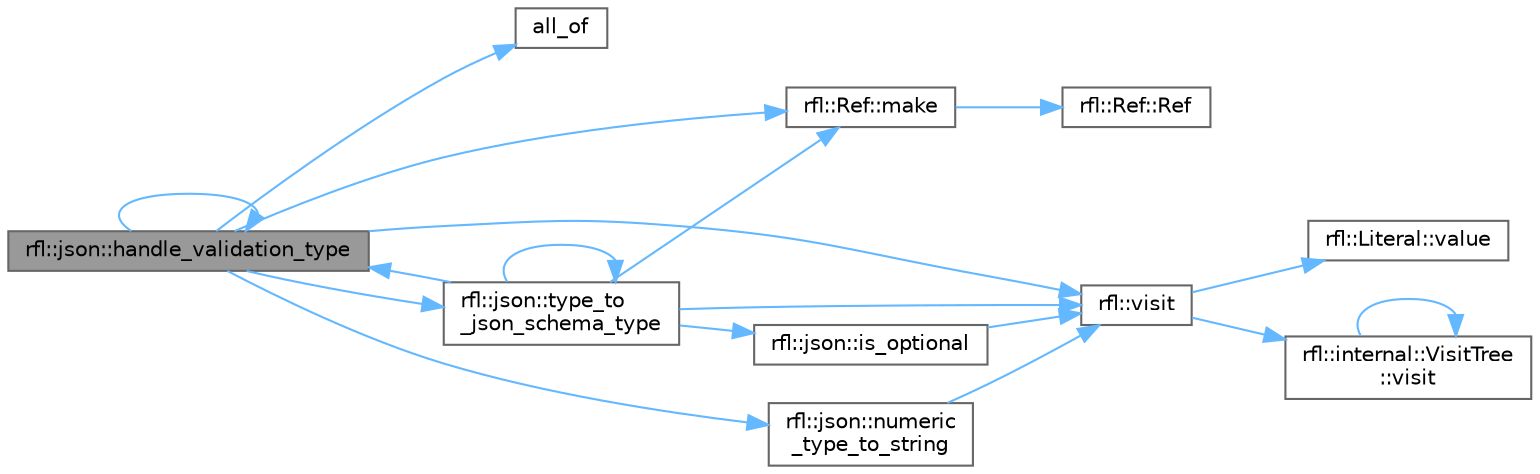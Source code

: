 digraph "rfl::json::handle_validation_type"
{
 // LATEX_PDF_SIZE
  bgcolor="transparent";
  edge [fontname=Helvetica,fontsize=10,labelfontname=Helvetica,labelfontsize=10];
  node [fontname=Helvetica,fontsize=10,shape=box,height=0.2,width=0.4];
  rankdir="LR";
  Node1 [id="Node000001",label="rfl::json::handle_validation_type",height=0.2,width=0.4,color="gray40", fillcolor="grey60", style="filled", fontcolor="black",tooltip=" "];
  Node1 -> Node2 [id="edge18_Node000001_Node000002",color="steelblue1",style="solid",tooltip=" "];
  Node2 [id="Node000002",label="all_of",height=0.2,width=0.4,color="grey40", fillcolor="white", style="filled",URL="$test__container__move__support_8h.html#a4c146b974f38f6dd39c7b6adfbc471b1",tooltip=" "];
  Node1 -> Node1 [id="edge19_Node000001_Node000001",color="steelblue1",style="solid",tooltip=" "];
  Node1 -> Node3 [id="edge20_Node000001_Node000003",color="steelblue1",style="solid",tooltip=" "];
  Node3 [id="Node000003",label="rfl::Ref::make",height=0.2,width=0.4,color="grey40", fillcolor="white", style="filled",URL="$classrfl_1_1_ref.html#a1501cd0fd114b2dd113fb3abe974275d",tooltip=" "];
  Node3 -> Node4 [id="edge21_Node000003_Node000004",color="steelblue1",style="solid",tooltip=" "];
  Node4 [id="Node000004",label="rfl::Ref::Ref",height=0.2,width=0.4,color="grey40", fillcolor="white", style="filled",URL="$classrfl_1_1_ref.html#a157d7b0b3b1bc2b0833c0843bf056d04",tooltip=" "];
  Node1 -> Node5 [id="edge22_Node000001_Node000005",color="steelblue1",style="solid",tooltip=" "];
  Node5 [id="Node000005",label="rfl::json::numeric\l_type_to_string",height=0.2,width=0.4,color="grey40", fillcolor="white", style="filled",URL="$namespacerfl_1_1json.html#aae763c97ab6ad93b8ff7d38a79539cb7",tooltip=" "];
  Node5 -> Node6 [id="edge23_Node000005_Node000006",color="steelblue1",style="solid",tooltip=" "];
  Node6 [id="Node000006",label="rfl::visit",height=0.2,width=0.4,color="grey40", fillcolor="white", style="filled",URL="$namespacerfl.html#ab818223fa1c483a720a5004db13c118b",tooltip=" "];
  Node6 -> Node7 [id="edge24_Node000006_Node000007",color="steelblue1",style="solid",tooltip=" "];
  Node7 [id="Node000007",label="rfl::Literal::value",height=0.2,width=0.4,color="grey40", fillcolor="white", style="filled",URL="$classrfl_1_1_literal.html#a12e1ef9245686c82fd03d9488a06249e",tooltip="Returns the value actually contained in the Literal."];
  Node6 -> Node8 [id="edge25_Node000006_Node000008",color="steelblue1",style="solid",tooltip=" "];
  Node8 [id="Node000008",label="rfl::internal::VisitTree\l::visit",height=0.2,width=0.4,color="grey40", fillcolor="white", style="filled",URL="$structrfl_1_1internal_1_1_visit_tree.html#a0f788884e011cf44fa9ed4f9b80d1bd8",tooltip="Evaluates a visitor pattern using a tree-like structure."];
  Node8 -> Node8 [id="edge26_Node000008_Node000008",color="steelblue1",style="solid",tooltip=" "];
  Node1 -> Node9 [id="edge27_Node000001_Node000009",color="steelblue1",style="solid",tooltip=" "];
  Node9 [id="Node000009",label="rfl::json::type_to\l_json_schema_type",height=0.2,width=0.4,color="grey40", fillcolor="white", style="filled",URL="$namespacerfl_1_1json.html#ae24022808448723f3e324e1230f283bc",tooltip=" "];
  Node9 -> Node1 [id="edge28_Node000009_Node000001",color="steelblue1",style="solid",tooltip=" "];
  Node9 -> Node10 [id="edge29_Node000009_Node000010",color="steelblue1",style="solid",tooltip=" "];
  Node10 [id="Node000010",label="rfl::json::is_optional",height=0.2,width=0.4,color="grey40", fillcolor="white", style="filled",URL="$namespacerfl_1_1json.html#ae66a76b77665e87a609f2881f9e17dd0",tooltip=" "];
  Node10 -> Node6 [id="edge30_Node000010_Node000006",color="steelblue1",style="solid",tooltip=" "];
  Node9 -> Node3 [id="edge31_Node000009_Node000003",color="steelblue1",style="solid",tooltip=" "];
  Node9 -> Node9 [id="edge32_Node000009_Node000009",color="steelblue1",style="solid",tooltip=" "];
  Node9 -> Node6 [id="edge33_Node000009_Node000006",color="steelblue1",style="solid",tooltip=" "];
  Node1 -> Node6 [id="edge34_Node000001_Node000006",color="steelblue1",style="solid",tooltip=" "];
}
